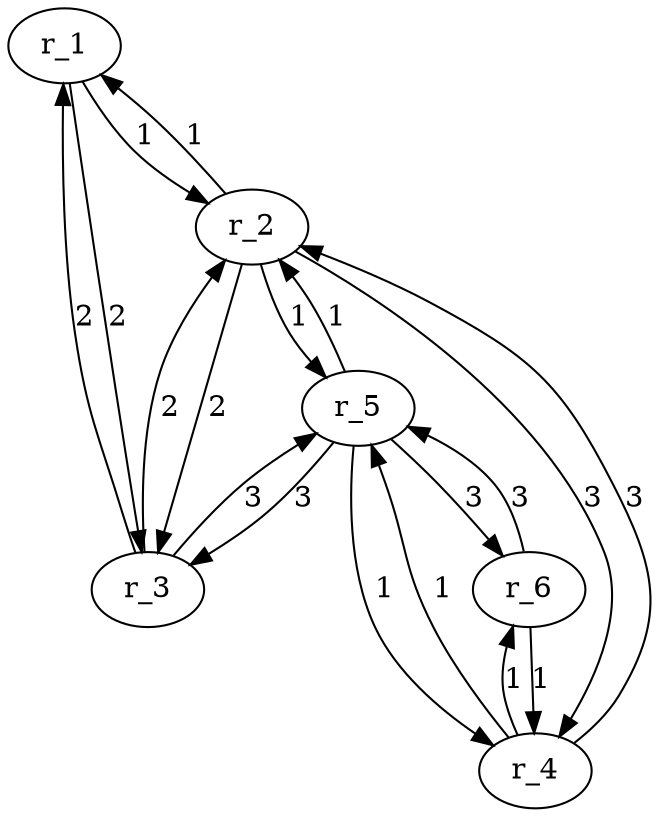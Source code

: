 digraph network {
	r_1->r_2[label ="1"];
	r_1->r_3[label ="2"];
	r_2->r_1[label ="1"];
	r_2->r_3[label ="2"];
	r_2->r_4[label ="3"];
	r_2->r_5[label ="1"];
	r_3->r_1[label ="2"];
	r_3->r_2[label ="2"];
	r_3->r_5[label ="3"];
	r_4->r_2[label ="3"];
	r_4->r_5[label ="1"];
	r_4->r_6[label ="1"];
	r_5->r_2[label ="1"];
	r_5->r_3[label ="3"];
	r_5->r_4[label ="1"];
	r_5->r_6[label ="3"];
	r_6->r_4[label ="1"];
	r_6->r_5[label ="3"];
}

